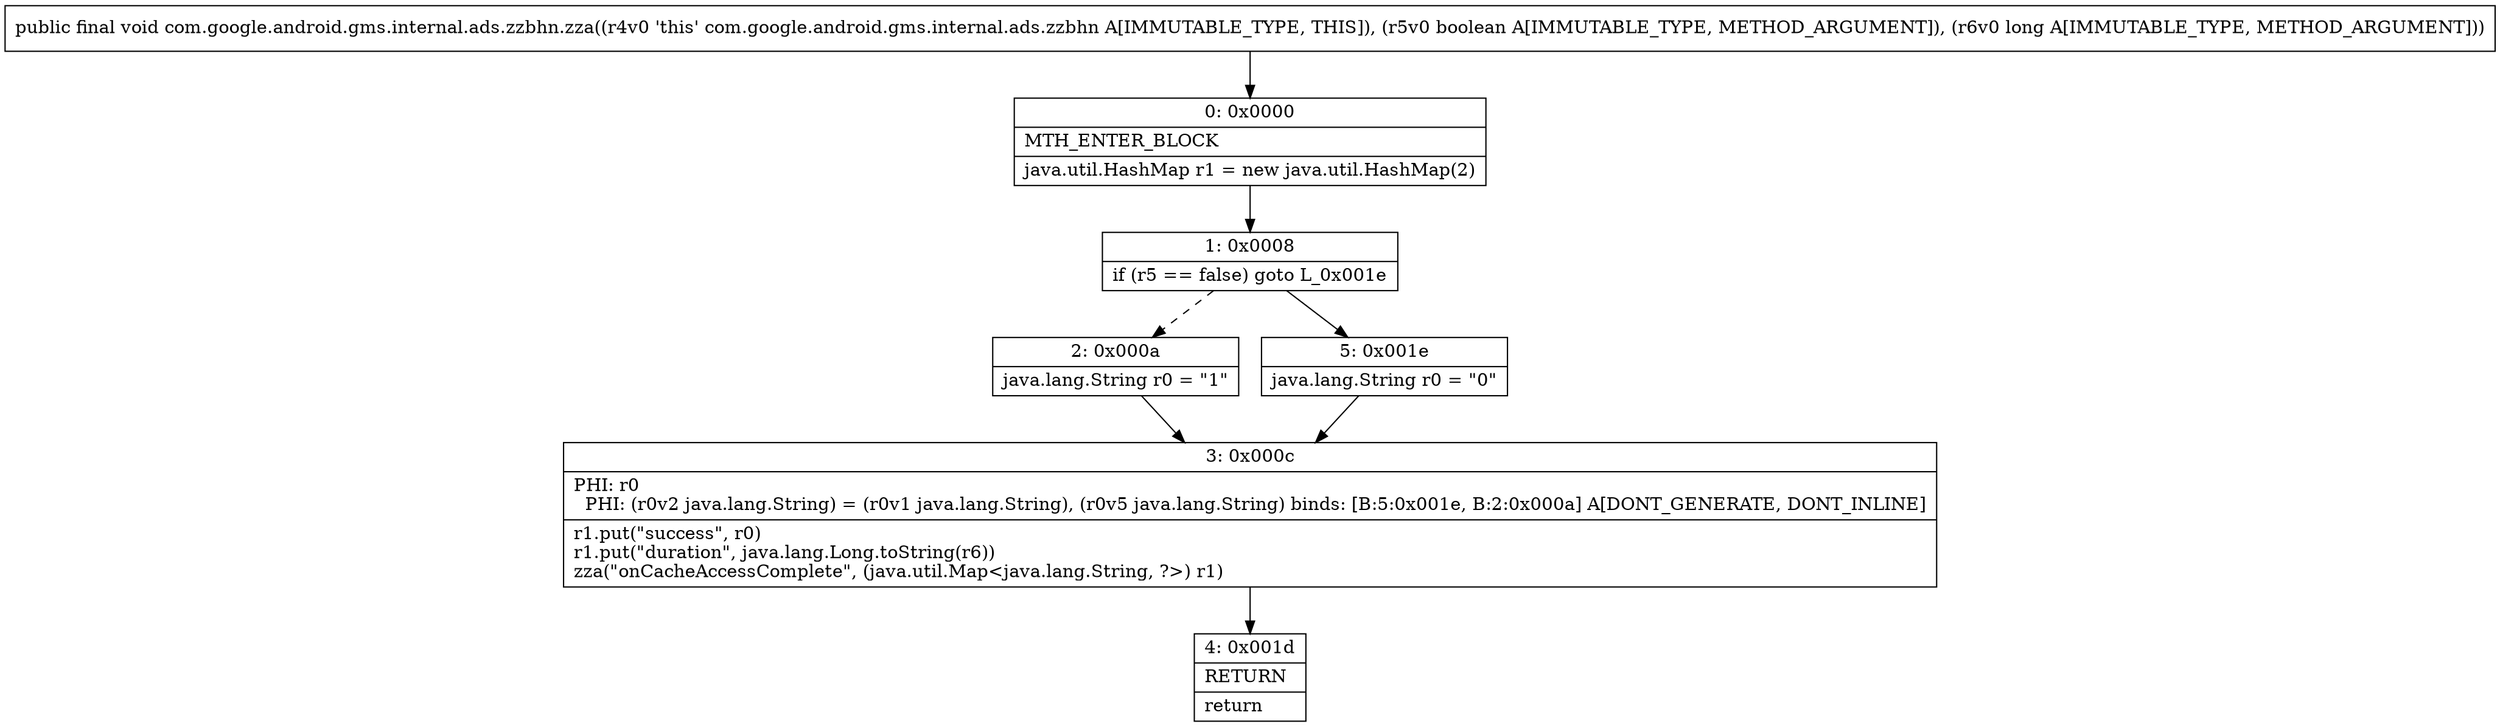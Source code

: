 digraph "CFG forcom.google.android.gms.internal.ads.zzbhn.zza(ZJ)V" {
Node_0 [shape=record,label="{0\:\ 0x0000|MTH_ENTER_BLOCK\l|java.util.HashMap r1 = new java.util.HashMap(2)\l}"];
Node_1 [shape=record,label="{1\:\ 0x0008|if (r5 == false) goto L_0x001e\l}"];
Node_2 [shape=record,label="{2\:\ 0x000a|java.lang.String r0 = \"1\"\l}"];
Node_3 [shape=record,label="{3\:\ 0x000c|PHI: r0 \l  PHI: (r0v2 java.lang.String) = (r0v1 java.lang.String), (r0v5 java.lang.String) binds: [B:5:0x001e, B:2:0x000a] A[DONT_GENERATE, DONT_INLINE]\l|r1.put(\"success\", r0)\lr1.put(\"duration\", java.lang.Long.toString(r6))\lzza(\"onCacheAccessComplete\", (java.util.Map\<java.lang.String, ?\>) r1)\l}"];
Node_4 [shape=record,label="{4\:\ 0x001d|RETURN\l|return\l}"];
Node_5 [shape=record,label="{5\:\ 0x001e|java.lang.String r0 = \"0\"\l}"];
MethodNode[shape=record,label="{public final void com.google.android.gms.internal.ads.zzbhn.zza((r4v0 'this' com.google.android.gms.internal.ads.zzbhn A[IMMUTABLE_TYPE, THIS]), (r5v0 boolean A[IMMUTABLE_TYPE, METHOD_ARGUMENT]), (r6v0 long A[IMMUTABLE_TYPE, METHOD_ARGUMENT])) }"];
MethodNode -> Node_0;
Node_0 -> Node_1;
Node_1 -> Node_2[style=dashed];
Node_1 -> Node_5;
Node_2 -> Node_3;
Node_3 -> Node_4;
Node_5 -> Node_3;
}

